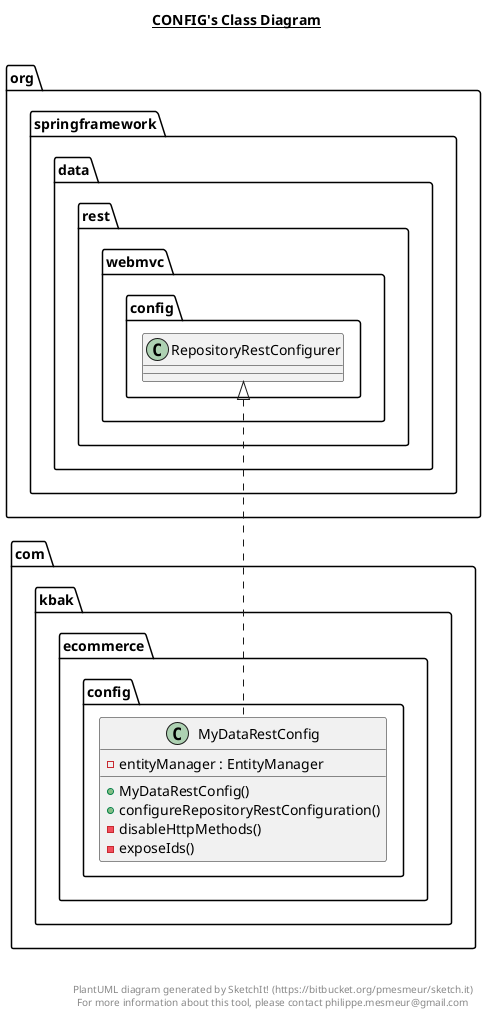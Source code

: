 @startuml

title __CONFIG's Class Diagram__\n

  namespace com.kbak.ecommerce {
    namespace config {
      class com.kbak.ecommerce.config.MyDataRestConfig {
          - entityManager : EntityManager
          + MyDataRestConfig()
          + configureRepositoryRestConfiguration()
          - disableHttpMethods()
          - exposeIds()
      }
    }
  }
  

  com.kbak.ecommerce.config.MyDataRestConfig .up.|> org.springframework.data.rest.webmvc.config.RepositoryRestConfigurer


right footer


PlantUML diagram generated by SketchIt! (https://bitbucket.org/pmesmeur/sketch.it)
For more information about this tool, please contact philippe.mesmeur@gmail.com
endfooter

@enduml
